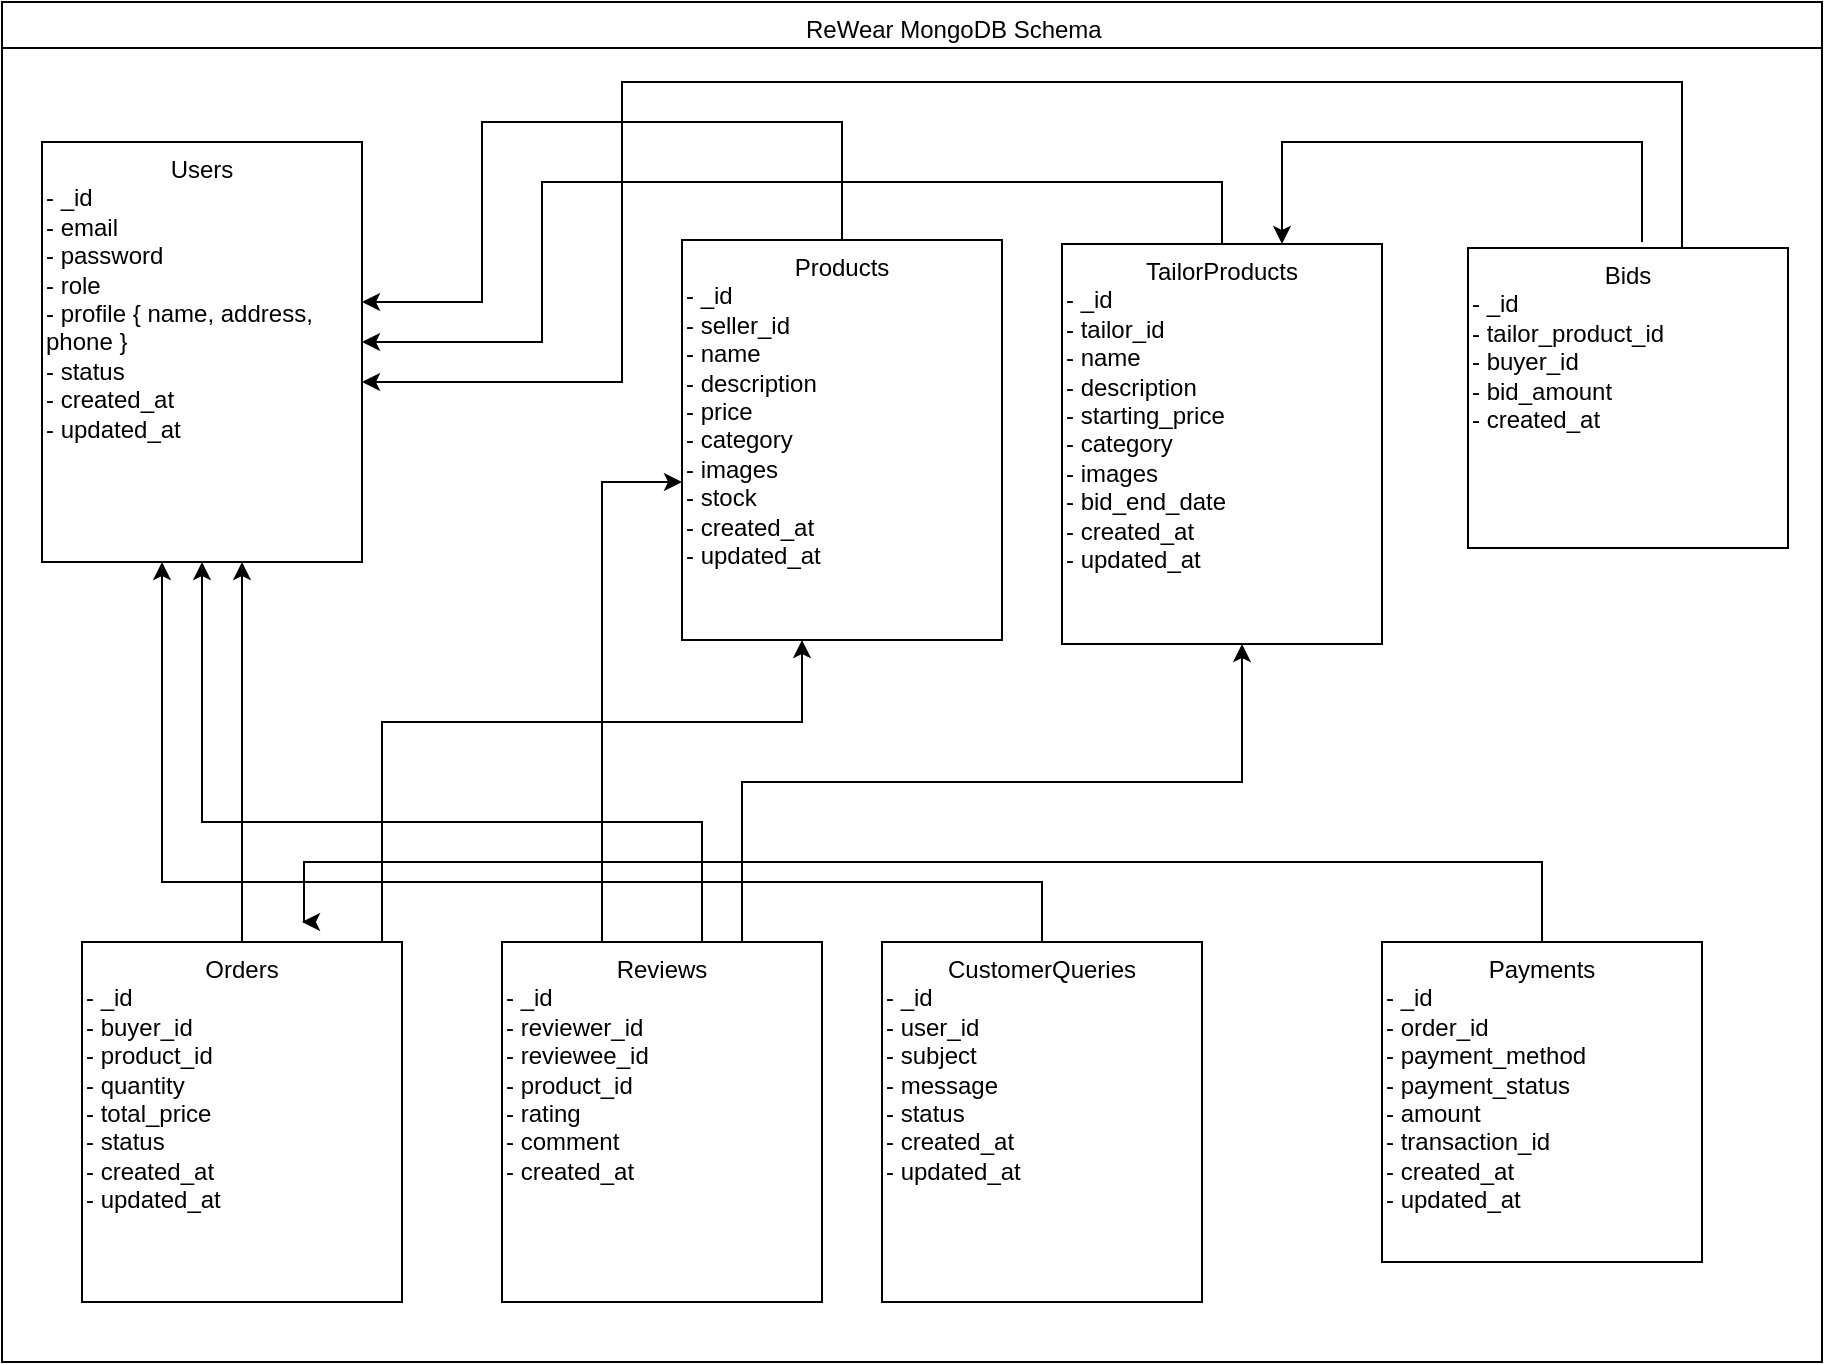 <mxfile version="24.4.10" type="device">
  <diagram name="E-Commerce MongoDB Schema" id="57g-9wU4BkZaADgHZ0Gb">
    <mxGraphModel dx="1257" dy="723" grid="1" gridSize="10" guides="1" tooltips="1" connect="1" arrows="1" fold="1" page="1" pageScale="1" pageWidth="827" pageHeight="1169" math="0" shadow="0">
      <root>
        <mxCell id="0" />
        <mxCell id="1" parent="0" />
        <mxCell id="v1LEqgw71DTOFn5We_tk-2" value="" style="swimlane;html=1;fillColor=none;" vertex="1" connectable="0" parent="1">
          <mxGeometry x="140" y="160" width="910" height="680" as="geometry" />
        </mxCell>
        <mxCell id="v1LEqgw71DTOFn5We_tk-5" value="Products" style="group;rounded=0;whiteSpace=wrap;html=1;strokeColor=default;strokeWidth=1;" vertex="1" connectable="0" parent="v1LEqgw71DTOFn5We_tk-2">
          <mxGeometry x="340" y="119" width="160" height="200" as="geometry" />
        </mxCell>
        <mxCell id="v1LEqgw71DTOFn5We_tk-6" value="&#xa;- _id&#xa;- seller_id&#xa;- name&#xa;- description&#xa;- price&#xa;- category&#xa;- images&#xa;- stock&#xa;- created_at&#xa;- updated_at" style="text;whiteSpace=wrap;html=1;" vertex="1" connectable="0" parent="v1LEqgw71DTOFn5We_tk-5">
          <mxGeometry width="160" height="200" as="geometry" />
        </mxCell>
        <mxCell id="v1LEqgw71DTOFn5We_tk-7" value="TailorProducts" style="group;rounded=0;whiteSpace=wrap;html=1;strokeColor=#000000;fillColor=none;strokeWidth=1;" vertex="1" connectable="0" parent="v1LEqgw71DTOFn5We_tk-2">
          <mxGeometry x="530" y="121" width="160" height="200" as="geometry" />
        </mxCell>
        <mxCell id="v1LEqgw71DTOFn5We_tk-8" value="&#xa;- _id&#xa;- tailor_id&#xa;- name&#xa;- description&#xa;- starting_price&#xa;- category&#xa;- images&#xa;- bid_end_date&#xa;- created_at&#xa;- updated_at" style="text;whiteSpace=wrap;html=1;" vertex="1" connectable="0" parent="v1LEqgw71DTOFn5We_tk-7">
          <mxGeometry width="160" height="200" as="geometry" />
        </mxCell>
        <mxCell id="v1LEqgw71DTOFn5We_tk-11" value="Orders" style="group;rounded=0;whiteSpace=wrap;html=1;strokeWidth=1;strokeColor=#000000;" vertex="1" connectable="0" parent="v1LEqgw71DTOFn5We_tk-2">
          <mxGeometry x="40" y="470" width="160" height="180" as="geometry" />
        </mxCell>
        <mxCell id="v1LEqgw71DTOFn5We_tk-12" value="&#xa;- _id&#xa;- buyer_id&#xa;- product_id&#xa;- quantity&#xa;- total_price&#xa;- status&#xa;- created_at&#xa;- updated_at" style="text;whiteSpace=wrap;html=1;" vertex="1" connectable="0" parent="v1LEqgw71DTOFn5We_tk-11">
          <mxGeometry width="160" height="180" as="geometry" />
        </mxCell>
        <mxCell id="v1LEqgw71DTOFn5We_tk-13" value="Reviews" style="group;rounded=0;whiteSpace=wrap;html=1;strokeColor=#000000;strokeWidth=1;" vertex="1" connectable="0" parent="v1LEqgw71DTOFn5We_tk-2">
          <mxGeometry x="250" y="470" width="160" height="180" as="geometry" />
        </mxCell>
        <mxCell id="v1LEqgw71DTOFn5We_tk-14" value="&#xa;- _id&#xa;- reviewer_id&#xa;- reviewee_id&#xa;- product_id&#xa;- rating&#xa;- comment&#xa;- created_at" style="text;whiteSpace=wrap;html=1;" vertex="1" connectable="0" parent="v1LEqgw71DTOFn5We_tk-13">
          <mxGeometry width="160" height="180" as="geometry" />
        </mxCell>
        <mxCell id="v1LEqgw71DTOFn5We_tk-15" value="CustomerQueries" style="group;rounded=0;whiteSpace=wrap;html=1;strokeColor=#050505;strokeWidth=1;" vertex="1" connectable="0" parent="v1LEqgw71DTOFn5We_tk-2">
          <mxGeometry x="440" y="470" width="160" height="180" as="geometry" />
        </mxCell>
        <mxCell id="v1LEqgw71DTOFn5We_tk-16" value="&#xa;- _id&#xa;- user_id&#xa;- subject&#xa;- message&#xa;- status&#xa;- created_at&#xa;- updated_at" style="text;whiteSpace=wrap;html=1;" vertex="1" connectable="0" parent="v1LEqgw71DTOFn5We_tk-15">
          <mxGeometry width="160" height="180" as="geometry" />
        </mxCell>
        <mxCell id="v1LEqgw71DTOFn5We_tk-22" style="edgeStyle=orthogonalEdgeStyle;rounded=0;orthogonalLoop=1;jettySize=auto;html=1;exitX=0.5;exitY=0;exitDx=0;exitDy=0;" edge="1" parent="v1LEqgw71DTOFn5We_tk-2" source="v1LEqgw71DTOFn5We_tk-11" target="v1LEqgw71DTOFn5We_tk-5">
          <mxGeometry relative="1" as="geometry">
            <Array as="points">
              <mxPoint x="190" y="470" />
              <mxPoint x="190" y="360" />
              <mxPoint x="400" y="360" />
            </Array>
          </mxGeometry>
        </mxCell>
        <mxCell id="v1LEqgw71DTOFn5We_tk-24" style="edgeStyle=orthogonalEdgeStyle;rounded=0;orthogonalLoop=1;jettySize=auto;html=1;exitX=0.5;exitY=0;exitDx=0;exitDy=0;" edge="1" parent="v1LEqgw71DTOFn5We_tk-2" source="v1LEqgw71DTOFn5We_tk-13" target="v1LEqgw71DTOFn5We_tk-5">
          <mxGeometry relative="1" as="geometry">
            <Array as="points">
              <mxPoint x="300" y="470" />
              <mxPoint x="300" y="240" />
            </Array>
          </mxGeometry>
        </mxCell>
        <mxCell id="v1LEqgw71DTOFn5We_tk-25" style="edgeStyle=orthogonalEdgeStyle;rounded=0;orthogonalLoop=1;jettySize=auto;html=1;exitX=0.5;exitY=0;exitDx=0;exitDy=0;" edge="1" parent="v1LEqgw71DTOFn5We_tk-2" source="v1LEqgw71DTOFn5We_tk-13" target="v1LEqgw71DTOFn5We_tk-7">
          <mxGeometry relative="1" as="geometry">
            <Array as="points">
              <mxPoint x="370" y="470" />
              <mxPoint x="370" y="390" />
              <mxPoint x="620" y="390" />
            </Array>
          </mxGeometry>
        </mxCell>
        <mxCell id="v1LEqgw71DTOFn5We_tk-9" value="Bids" style="group;rounded=0;whiteSpace=wrap;html=1;strokeColor=default;strokeWidth=1;" vertex="1" connectable="0" parent="v1LEqgw71DTOFn5We_tk-2">
          <mxGeometry x="733" y="123" width="160" height="150" as="geometry" />
        </mxCell>
        <mxCell id="v1LEqgw71DTOFn5We_tk-10" value="&#xa;- _id&#xa;- tailor_product_id&#xa;- buyer_id&#xa;- bid_amount&#xa;- created_at" style="text;whiteSpace=wrap;html=1;" vertex="1" connectable="0" parent="v1LEqgw71DTOFn5We_tk-9">
          <mxGeometry width="160" height="150" as="geometry" />
        </mxCell>
        <mxCell id="v1LEqgw71DTOFn5We_tk-19" style="edgeStyle=orthogonalEdgeStyle;rounded=0;orthogonalLoop=1;jettySize=auto;html=1;" edge="1" parent="v1LEqgw71DTOFn5We_tk-2" target="v1LEqgw71DTOFn5We_tk-7">
          <mxGeometry relative="1" as="geometry">
            <mxPoint x="820" y="120" as="sourcePoint" />
            <Array as="points">
              <mxPoint x="820" y="70" />
              <mxPoint x="640" y="70" />
            </Array>
          </mxGeometry>
        </mxCell>
        <mxCell id="v1LEqgw71DTOFn5We_tk-3" value="Users" style="group;rounded=0;whiteSpace=wrap;html=1;strokeColor=default;strokeWidth=1;" vertex="1" connectable="0" parent="v1LEqgw71DTOFn5We_tk-2">
          <mxGeometry x="20" y="70" width="160" height="210" as="geometry" />
        </mxCell>
        <mxCell id="v1LEqgw71DTOFn5We_tk-4" value="&lt;br&gt;- _id&lt;br&gt;- email&lt;br&gt;- password&lt;br&gt;- role&lt;br&gt;- profile { name, address, phone }&lt;br&gt;- status&lt;br&gt;- created_at&lt;br&gt;- updated_at" style="text;whiteSpace=wrap;html=1;" vertex="1" connectable="0" parent="v1LEqgw71DTOFn5We_tk-3">
          <mxGeometry width="160" height="210" as="geometry" />
        </mxCell>
        <mxCell id="v1LEqgw71DTOFn5We_tk-17" style="edgeStyle=orthogonalEdgeStyle;rounded=0;orthogonalLoop=1;jettySize=auto;html=1;exitX=0.5;exitY=0;exitDx=0;exitDy=0;" edge="1" parent="v1LEqgw71DTOFn5We_tk-2" source="v1LEqgw71DTOFn5We_tk-5" target="v1LEqgw71DTOFn5We_tk-3">
          <mxGeometry relative="1" as="geometry">
            <Array as="points">
              <mxPoint x="420" y="60" />
              <mxPoint x="240" y="60" />
              <mxPoint x="240" y="150" />
            </Array>
          </mxGeometry>
        </mxCell>
        <mxCell id="v1LEqgw71DTOFn5We_tk-18" style="edgeStyle=orthogonalEdgeStyle;rounded=0;orthogonalLoop=1;jettySize=auto;html=1;exitX=0.5;exitY=0;exitDx=0;exitDy=0;" edge="1" parent="v1LEqgw71DTOFn5We_tk-2" source="v1LEqgw71DTOFn5We_tk-7" target="v1LEqgw71DTOFn5We_tk-3">
          <mxGeometry relative="1" as="geometry">
            <Array as="points">
              <mxPoint x="610" y="90" />
              <mxPoint x="270" y="90" />
              <mxPoint x="270" y="170" />
            </Array>
          </mxGeometry>
        </mxCell>
        <mxCell id="v1LEqgw71DTOFn5We_tk-21" style="edgeStyle=orthogonalEdgeStyle;rounded=0;orthogonalLoop=1;jettySize=auto;html=1;exitX=0.5;exitY=0;exitDx=0;exitDy=0;" edge="1" parent="v1LEqgw71DTOFn5We_tk-2" source="v1LEqgw71DTOFn5We_tk-11" target="v1LEqgw71DTOFn5We_tk-3">
          <mxGeometry relative="1" as="geometry">
            <Array as="points">
              <mxPoint x="120" y="380" />
              <mxPoint x="120" y="380" />
            </Array>
          </mxGeometry>
        </mxCell>
        <mxCell id="v1LEqgw71DTOFn5We_tk-23" style="edgeStyle=orthogonalEdgeStyle;rounded=0;orthogonalLoop=1;jettySize=auto;html=1;exitX=0.5;exitY=0;exitDx=0;exitDy=0;" edge="1" parent="v1LEqgw71DTOFn5We_tk-2" source="v1LEqgw71DTOFn5We_tk-13" target="v1LEqgw71DTOFn5We_tk-3">
          <mxGeometry relative="1" as="geometry">
            <Array as="points">
              <mxPoint x="350" y="470" />
              <mxPoint x="350" y="410" />
              <mxPoint x="100" y="410" />
            </Array>
          </mxGeometry>
        </mxCell>
        <mxCell id="v1LEqgw71DTOFn5We_tk-26" style="edgeStyle=orthogonalEdgeStyle;rounded=0;orthogonalLoop=1;jettySize=auto;html=1;exitX=0.5;exitY=0;exitDx=0;exitDy=0;" edge="1" parent="v1LEqgw71DTOFn5We_tk-2" source="v1LEqgw71DTOFn5We_tk-15" target="v1LEqgw71DTOFn5We_tk-3">
          <mxGeometry relative="1" as="geometry">
            <Array as="points">
              <mxPoint x="520" y="440" />
              <mxPoint x="80" y="440" />
            </Array>
          </mxGeometry>
        </mxCell>
        <mxCell id="v1LEqgw71DTOFn5We_tk-20" style="edgeStyle=orthogonalEdgeStyle;rounded=0;orthogonalLoop=1;jettySize=auto;html=1;exitX=0.5;exitY=0;exitDx=0;exitDy=0;" edge="1" parent="v1LEqgw71DTOFn5We_tk-2" source="v1LEqgw71DTOFn5We_tk-9" target="v1LEqgw71DTOFn5We_tk-3">
          <mxGeometry relative="1" as="geometry">
            <Array as="points">
              <mxPoint x="840" y="123" />
              <mxPoint x="840" y="40" />
              <mxPoint x="310" y="40" />
              <mxPoint x="310" y="190" />
            </Array>
          </mxGeometry>
        </mxCell>
        <mxCell id="v1LEqgw71DTOFn5We_tk-27" value="ReWear MongoDB Schema" style="text;whiteSpace=wrap;html=1;" vertex="1" connectable="0" parent="v1LEqgw71DTOFn5We_tk-2">
          <mxGeometry x="400" width="160" height="20" as="geometry" />
        </mxCell>
        <mxCell id="v1LEqgw71DTOFn5We_tk-68" value="Payments" style="group;rounded=0;whiteSpace=wrap;html=1;strokeColor=default;" vertex="1" connectable="0" parent="v1LEqgw71DTOFn5We_tk-2">
          <mxGeometry x="690" y="470" width="160" height="160" as="geometry" />
        </mxCell>
        <mxCell id="v1LEqgw71DTOFn5We_tk-69" value="&#xa;- _id&#xa;- order_id&#xa;- payment_method&#xa;- payment_status&#xa;- amount&#xa;- transaction_id&#xa;- created_at&#xa;- updated_at" style="text;whiteSpace=wrap;html=1;" vertex="1" connectable="0" parent="v1LEqgw71DTOFn5We_tk-68">
          <mxGeometry width="160" height="160" as="geometry" />
        </mxCell>
        <mxCell id="v1LEqgw71DTOFn5We_tk-70" value="" style="endArrow=classic;html=1;rounded=0;edgeStyle=orthogonalEdgeStyle;" edge="1" parent="1">
          <mxGeometry width="50" height="50" relative="1" as="geometry">
            <mxPoint x="910" y="630" as="sourcePoint" />
            <mxPoint x="290" y="620" as="targetPoint" />
            <Array as="points">
              <mxPoint x="910" y="590" />
              <mxPoint x="291" y="590" />
              <mxPoint x="291" y="620" />
            </Array>
          </mxGeometry>
        </mxCell>
      </root>
    </mxGraphModel>
  </diagram>
</mxfile>
